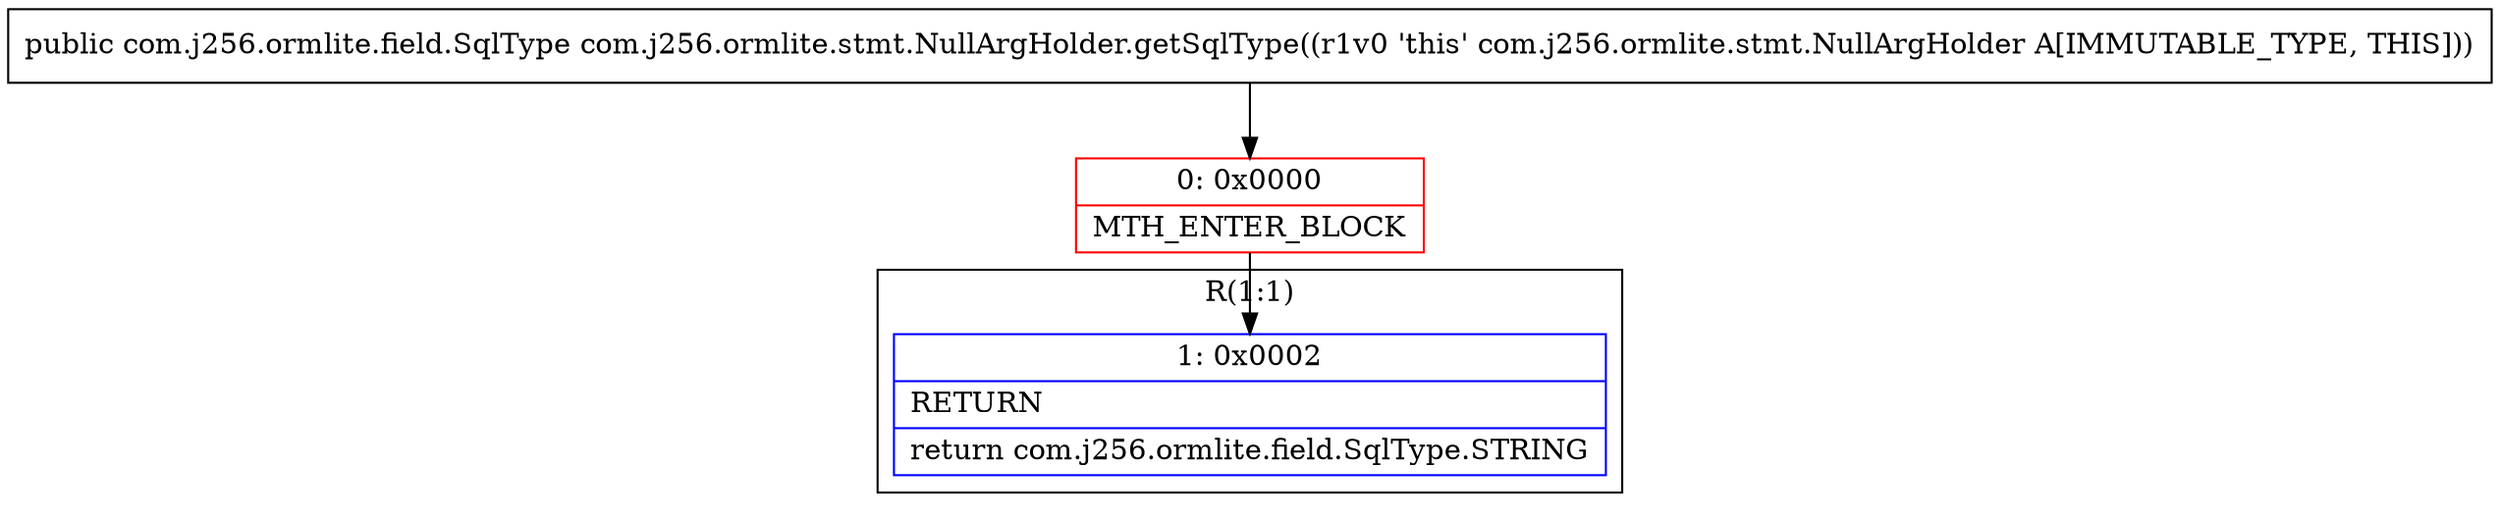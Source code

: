 digraph "CFG forcom.j256.ormlite.stmt.NullArgHolder.getSqlType()Lcom\/j256\/ormlite\/field\/SqlType;" {
subgraph cluster_Region_807409227 {
label = "R(1:1)";
node [shape=record,color=blue];
Node_1 [shape=record,label="{1\:\ 0x0002|RETURN\l|return com.j256.ormlite.field.SqlType.STRING\l}"];
}
Node_0 [shape=record,color=red,label="{0\:\ 0x0000|MTH_ENTER_BLOCK\l}"];
MethodNode[shape=record,label="{public com.j256.ormlite.field.SqlType com.j256.ormlite.stmt.NullArgHolder.getSqlType((r1v0 'this' com.j256.ormlite.stmt.NullArgHolder A[IMMUTABLE_TYPE, THIS])) }"];
MethodNode -> Node_0;
Node_0 -> Node_1;
}

